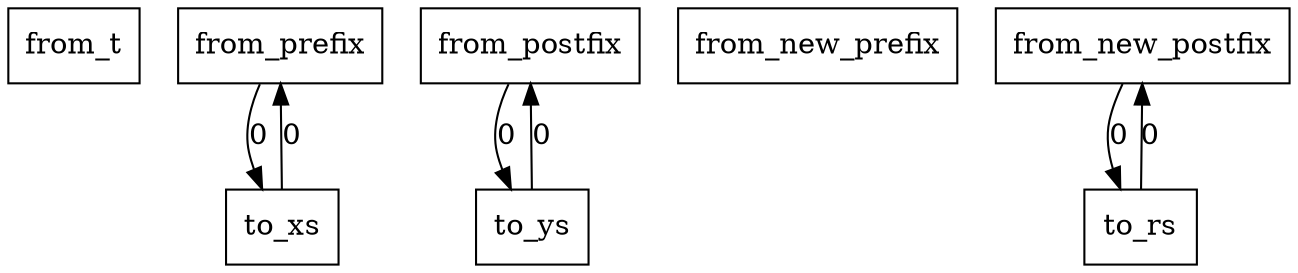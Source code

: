 digraph {
    graph [rankdir=TB
          ,bgcolor=transparent];
    node [shape=box
         ,fillcolor=white
         ,style=filled];
    0 [label=<from_t>];
    1 [label=<from_prefix>];
    2 [label=<from_postfix>];
    3 [label=<from_new_prefix>];
    4 [label=<from_new_postfix>];
    5 [label=<to_xs>];
    6 [label=<to_ys>];
    7 [label=<to_rs>];
    1 -> 5 [label=0];
    2 -> 6 [label=0];
    4 -> 7 [label=0];
    5 -> 1 [label=0];
    6 -> 2 [label=0];
    7 -> 4 [label=0];
}
